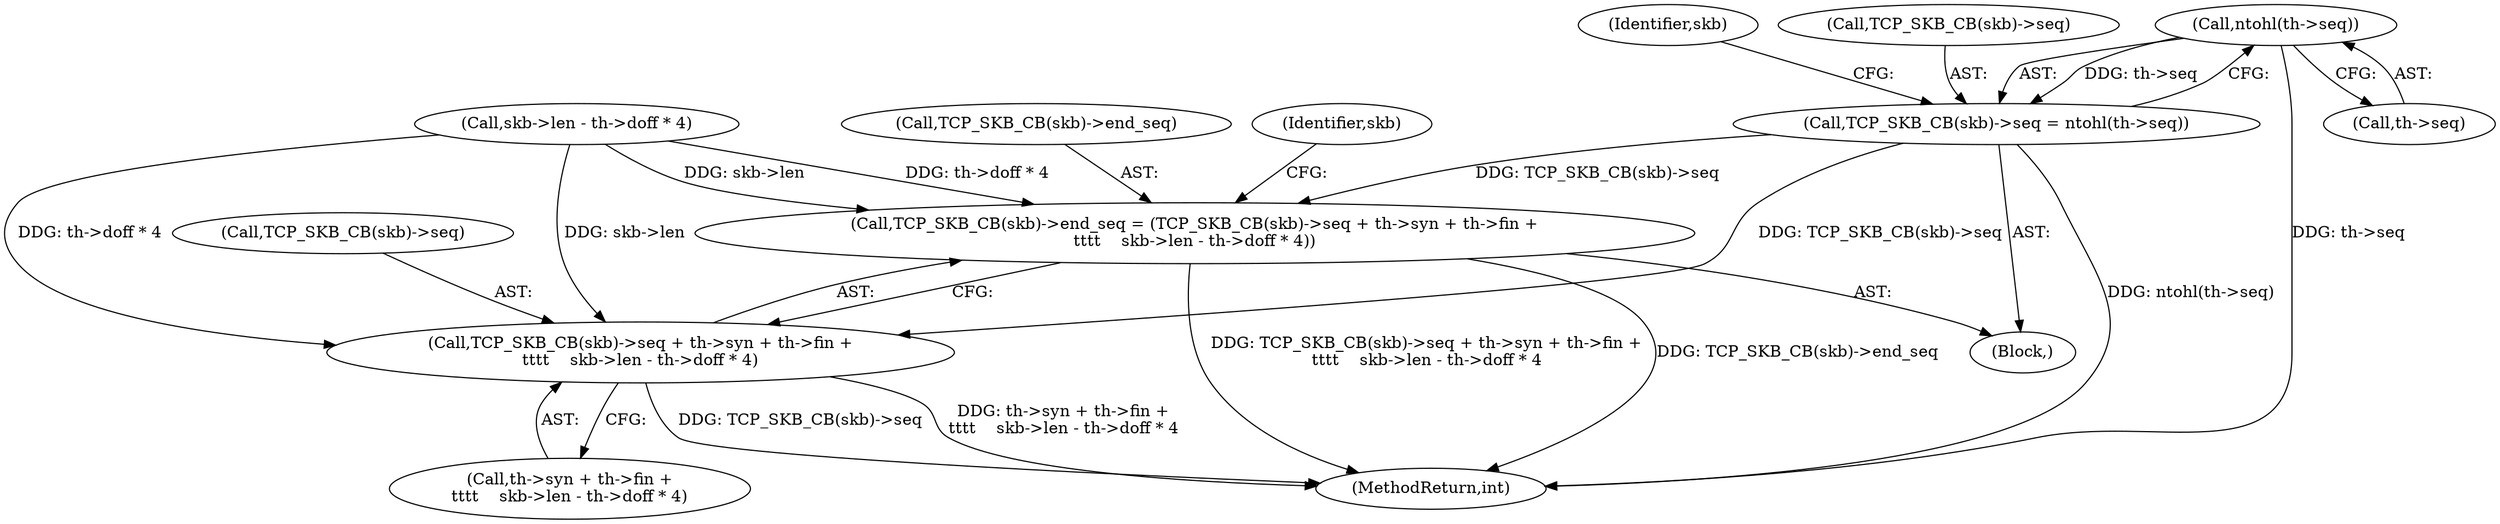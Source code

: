 digraph "0_linux_ac6e780070e30e4c35bd395acfe9191e6268bdd3@pointer" {
"1000201" [label="(Call,ntohl(th->seq))"];
"1000196" [label="(Call,TCP_SKB_CB(skb)->seq = ntohl(th->seq))"];
"1000205" [label="(Call,TCP_SKB_CB(skb)->end_seq = (TCP_SKB_CB(skb)->seq + th->syn + th->fin +\n\t\t\t\t    skb->len - th->doff * 4))"];
"1000210" [label="(Call,TCP_SKB_CB(skb)->seq + th->syn + th->fin +\n\t\t\t\t    skb->len - th->doff * 4)"];
"1000208" [label="(Identifier,skb)"];
"1000206" [label="(Call,TCP_SKB_CB(skb)->end_seq)"];
"1000609" [label="(MethodReturn,int)"];
"1000235" [label="(Identifier,skb)"];
"1000205" [label="(Call,TCP_SKB_CB(skb)->end_seq = (TCP_SKB_CB(skb)->seq + th->syn + th->fin +\n\t\t\t\t    skb->len - th->doff * 4))"];
"1000215" [label="(Call,th->syn + th->fin +\n\t\t\t\t    skb->len - th->doff * 4)"];
"1000211" [label="(Call,TCP_SKB_CB(skb)->seq)"];
"1000197" [label="(Call,TCP_SKB_CB(skb)->seq)"];
"1000201" [label="(Call,ntohl(th->seq))"];
"1000210" [label="(Call,TCP_SKB_CB(skb)->seq + th->syn + th->fin +\n\t\t\t\t    skb->len - th->doff * 4)"];
"1000108" [label="(Block,)"];
"1000202" [label="(Call,th->seq)"];
"1000196" [label="(Call,TCP_SKB_CB(skb)->seq = ntohl(th->seq))"];
"1000223" [label="(Call,skb->len - th->doff * 4)"];
"1000201" -> "1000196"  [label="AST: "];
"1000201" -> "1000202"  [label="CFG: "];
"1000202" -> "1000201"  [label="AST: "];
"1000196" -> "1000201"  [label="CFG: "];
"1000201" -> "1000609"  [label="DDG: th->seq"];
"1000201" -> "1000196"  [label="DDG: th->seq"];
"1000196" -> "1000108"  [label="AST: "];
"1000197" -> "1000196"  [label="AST: "];
"1000208" -> "1000196"  [label="CFG: "];
"1000196" -> "1000609"  [label="DDG: ntohl(th->seq)"];
"1000196" -> "1000205"  [label="DDG: TCP_SKB_CB(skb)->seq"];
"1000196" -> "1000210"  [label="DDG: TCP_SKB_CB(skb)->seq"];
"1000205" -> "1000108"  [label="AST: "];
"1000205" -> "1000210"  [label="CFG: "];
"1000206" -> "1000205"  [label="AST: "];
"1000210" -> "1000205"  [label="AST: "];
"1000235" -> "1000205"  [label="CFG: "];
"1000205" -> "1000609"  [label="DDG: TCP_SKB_CB(skb)->seq + th->syn + th->fin +\n\t\t\t\t    skb->len - th->doff * 4"];
"1000205" -> "1000609"  [label="DDG: TCP_SKB_CB(skb)->end_seq"];
"1000223" -> "1000205"  [label="DDG: skb->len"];
"1000223" -> "1000205"  [label="DDG: th->doff * 4"];
"1000210" -> "1000215"  [label="CFG: "];
"1000211" -> "1000210"  [label="AST: "];
"1000215" -> "1000210"  [label="AST: "];
"1000210" -> "1000609"  [label="DDG: TCP_SKB_CB(skb)->seq"];
"1000210" -> "1000609"  [label="DDG: th->syn + th->fin +\n\t\t\t\t    skb->len - th->doff * 4"];
"1000223" -> "1000210"  [label="DDG: skb->len"];
"1000223" -> "1000210"  [label="DDG: th->doff * 4"];
}
